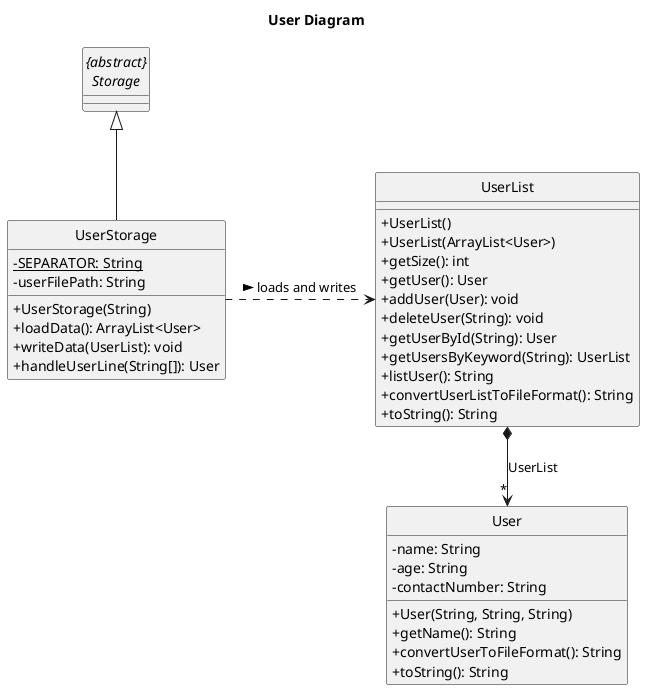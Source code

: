 @startuml
title User Diagram

skinparam classAttributeIconSize 0
hide footbox
hide circle

class User {
    - name: String
    - age: String
    - contactNumber: String

    + User(String, String, String)
    + getName(): String
    + convertUserToFileFormat(): String
    + toString(): String
}

class UserList {
    + UserList()
    + UserList(ArrayList<User>)
    + getSize(): int
    + getUser(): User
    + addUser(User): void
    + deleteUser(String): void
    + getUserById(String): User
    + getUsersByKeyword(String): UserList
    + listUser(): String
    + convertUserListToFileFormat(): String
    + toString(): String
}

class UserStorage {
    {static} - SEPARATOR: String
    - userFilePath: String
    + UserStorage(String)
    + loadData(): ArrayList<User>
    + writeData(UserList): void
    + handleUserLine(String[]): User
}

abstract class "{abstract}\nStorage" {
}

UserStorage .> UserList : > loads and writes
UserList *--> "*" User: UserList
"{abstract}\nStorage" <|-- UserStorage

@enduml